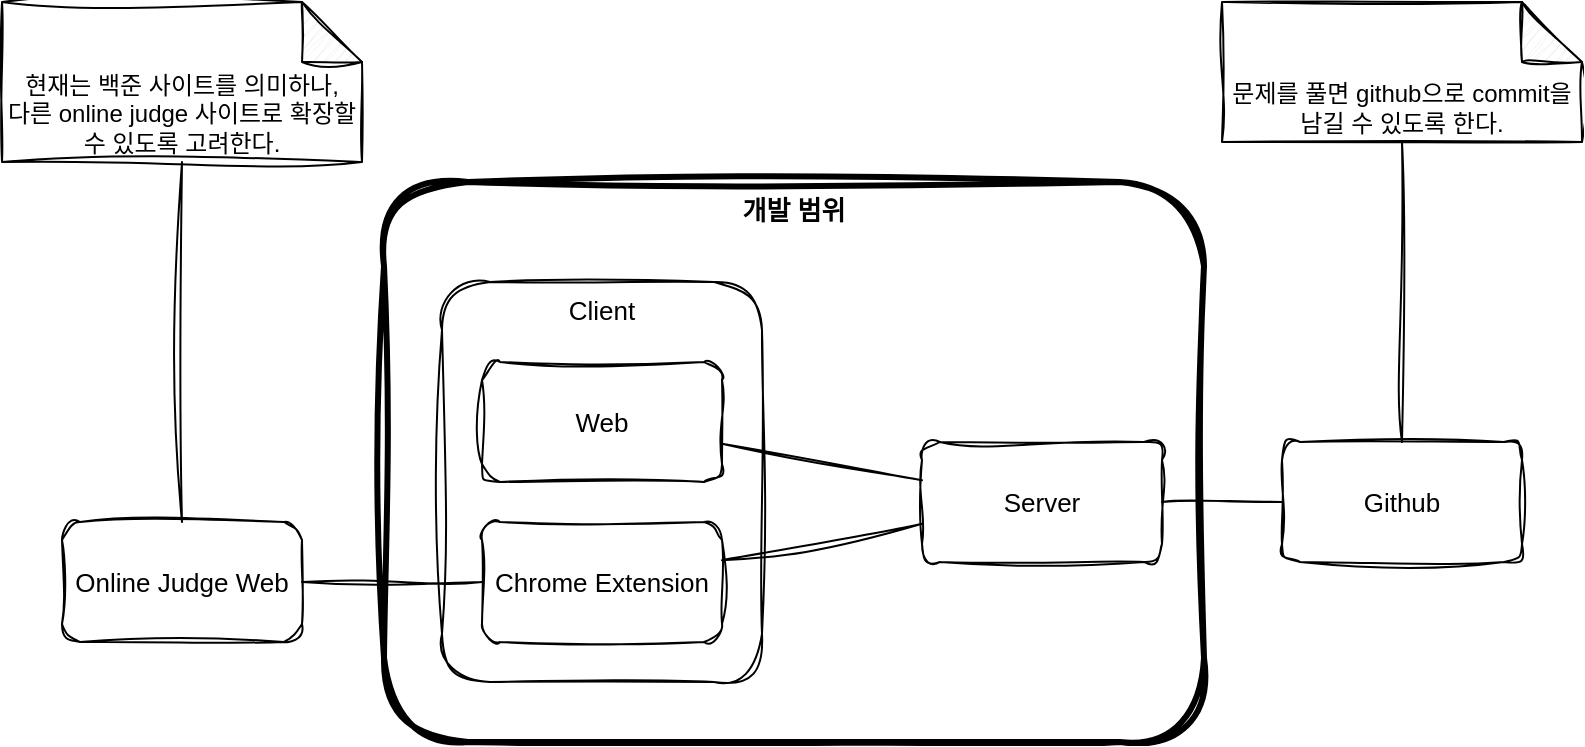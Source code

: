 <mxfile version="23.1.6" type="github">
  <diagram name="페이지-1" id="oW8P6AYW-4QuRP_qlzCb">
    <mxGraphModel dx="1434" dy="780" grid="1" gridSize="10" guides="1" tooltips="1" connect="1" arrows="1" fold="1" page="1" pageScale="1" pageWidth="827" pageHeight="1169" math="0" shadow="0">
      <root>
        <mxCell id="0" />
        <mxCell id="1" parent="0" />
        <mxCell id="CNDJ5HhhQ7eD_SKjAiTk-16" value="개발 범위" style="rounded=1;whiteSpace=wrap;html=1;verticalAlign=top;fontSize=13;fillColor=none;fontStyle=1;strokeWidth=3;labelBackgroundColor=none;shadow=0;sketch=1;curveFitting=1;jiggle=2;" vertex="1" parent="1">
          <mxGeometry x="210" y="120" width="410" height="280" as="geometry" />
        </mxCell>
        <mxCell id="CNDJ5HhhQ7eD_SKjAiTk-1" value="Client" style="rounded=1;whiteSpace=wrap;html=1;verticalAlign=top;fontSize=13;labelBackgroundColor=none;shadow=0;sketch=1;curveFitting=1;jiggle=2;" vertex="1" parent="1">
          <mxGeometry x="239" y="170" width="160" height="200" as="geometry" />
        </mxCell>
        <mxCell id="CNDJ5HhhQ7eD_SKjAiTk-2" value="Server" style="rounded=1;whiteSpace=wrap;html=1;fontSize=13;labelBackgroundColor=none;shadow=0;sketch=1;curveFitting=1;jiggle=2;" vertex="1" parent="1">
          <mxGeometry x="479" y="250" width="120" height="60" as="geometry" />
        </mxCell>
        <mxCell id="CNDJ5HhhQ7eD_SKjAiTk-3" value="Web" style="rounded=1;whiteSpace=wrap;html=1;fontSize=13;labelBackgroundColor=none;shadow=0;sketch=1;curveFitting=1;jiggle=2;" vertex="1" parent="1">
          <mxGeometry x="259" y="210" width="120" height="60" as="geometry" />
        </mxCell>
        <mxCell id="CNDJ5HhhQ7eD_SKjAiTk-4" value="Chrome Extension" style="rounded=1;whiteSpace=wrap;html=1;fontSize=13;labelBackgroundColor=none;shadow=0;sketch=1;curveFitting=1;jiggle=2;" vertex="1" parent="1">
          <mxGeometry x="259" y="290" width="120" height="60" as="geometry" />
        </mxCell>
        <mxCell id="CNDJ5HhhQ7eD_SKjAiTk-5" value="Online Judge Web" style="rounded=1;whiteSpace=wrap;html=1;fontSize=13;labelBackgroundColor=none;shadow=0;sketch=1;curveFitting=1;jiggle=2;" vertex="1" parent="1">
          <mxGeometry x="49" y="290" width="120" height="60" as="geometry" />
        </mxCell>
        <mxCell id="CNDJ5HhhQ7eD_SKjAiTk-6" value="" style="endArrow=none;html=1;rounded=1;fontSize=13;labelBackgroundColor=none;fontColor=default;shadow=0;sketch=1;curveFitting=1;jiggle=2;" edge="1" parent="1" source="CNDJ5HhhQ7eD_SKjAiTk-4" target="CNDJ5HhhQ7eD_SKjAiTk-5">
          <mxGeometry width="50" height="50" relative="1" as="geometry">
            <mxPoint x="359" y="330" as="sourcePoint" />
            <mxPoint x="409" y="280" as="targetPoint" />
          </mxGeometry>
        </mxCell>
        <mxCell id="CNDJ5HhhQ7eD_SKjAiTk-7" value="" style="endArrow=none;html=1;rounded=1;fontSize=13;labelBackgroundColor=none;fontColor=default;shadow=0;sketch=1;curveFitting=1;jiggle=2;" edge="1" parent="1" source="CNDJ5HhhQ7eD_SKjAiTk-4" target="CNDJ5HhhQ7eD_SKjAiTk-2">
          <mxGeometry width="50" height="50" relative="1" as="geometry">
            <mxPoint x="269" y="318" as="sourcePoint" />
            <mxPoint x="149" y="293" as="targetPoint" />
          </mxGeometry>
        </mxCell>
        <mxCell id="CNDJ5HhhQ7eD_SKjAiTk-8" value="" style="endArrow=none;html=1;rounded=1;fontSize=13;labelBackgroundColor=none;fontColor=default;shadow=0;sketch=1;curveFitting=1;jiggle=2;" edge="1" parent="1" source="CNDJ5HhhQ7eD_SKjAiTk-2" target="CNDJ5HhhQ7eD_SKjAiTk-3">
          <mxGeometry width="50" height="50" relative="1" as="geometry">
            <mxPoint x="389" y="316" as="sourcePoint" />
            <mxPoint x="489" y="294" as="targetPoint" />
          </mxGeometry>
        </mxCell>
        <mxCell id="CNDJ5HhhQ7eD_SKjAiTk-10" value="현재는 백준 사이트를 의미하나,&lt;br&gt;다른 online judge 사이트로 확장할 수 있도록 고려한다." style="shape=note;whiteSpace=wrap;html=1;backgroundOutline=1;darkOpacity=0.05;verticalAlign=bottom;rounded=1;labelBackgroundColor=none;shadow=0;sketch=1;curveFitting=1;jiggle=2;" vertex="1" parent="1">
          <mxGeometry x="19" y="30" width="180" height="80" as="geometry" />
        </mxCell>
        <mxCell id="CNDJ5HhhQ7eD_SKjAiTk-11" value="" style="endArrow=none;html=1;rounded=1;fontSize=13;labelBackgroundColor=none;fontColor=default;shadow=0;sketch=1;curveFitting=1;jiggle=2;" edge="1" parent="1" source="CNDJ5HhhQ7eD_SKjAiTk-5" target="CNDJ5HhhQ7eD_SKjAiTk-10">
          <mxGeometry width="50" height="50" relative="1" as="geometry">
            <mxPoint x="269" y="330" as="sourcePoint" />
            <mxPoint x="179" y="330" as="targetPoint" />
          </mxGeometry>
        </mxCell>
        <mxCell id="CNDJ5HhhQ7eD_SKjAiTk-12" value="Github" style="rounded=1;whiteSpace=wrap;html=1;fontSize=13;labelBackgroundColor=none;shadow=0;sketch=1;curveFitting=1;jiggle=2;" vertex="1" parent="1">
          <mxGeometry x="659" y="250" width="120" height="60" as="geometry" />
        </mxCell>
        <mxCell id="CNDJ5HhhQ7eD_SKjAiTk-13" value="" style="endArrow=none;html=1;rounded=1;fontSize=13;labelBackgroundColor=none;fontColor=default;shadow=0;sketch=1;curveFitting=1;jiggle=2;" edge="1" parent="1" source="CNDJ5HhhQ7eD_SKjAiTk-2" target="CNDJ5HhhQ7eD_SKjAiTk-12">
          <mxGeometry width="50" height="50" relative="1" as="geometry">
            <mxPoint x="389" y="319" as="sourcePoint" />
            <mxPoint x="489" y="301" as="targetPoint" />
          </mxGeometry>
        </mxCell>
        <mxCell id="CNDJ5HhhQ7eD_SKjAiTk-14" value="문제를 풀면 github으로 commit을 남길 수 있도록 한다." style="shape=note;whiteSpace=wrap;html=1;backgroundOutline=1;darkOpacity=0.05;verticalAlign=bottom;rounded=1;labelBackgroundColor=none;shadow=0;sketch=1;curveFitting=1;jiggle=2;" vertex="1" parent="1">
          <mxGeometry x="629" y="30" width="180" height="70" as="geometry" />
        </mxCell>
        <mxCell id="CNDJ5HhhQ7eD_SKjAiTk-15" value="" style="endArrow=none;html=1;rounded=1;fontSize=13;labelBackgroundColor=none;fontColor=default;shadow=0;sketch=1;curveFitting=1;jiggle=2;" edge="1" parent="1" source="CNDJ5HhhQ7eD_SKjAiTk-12" target="CNDJ5HhhQ7eD_SKjAiTk-14">
          <mxGeometry width="50" height="50" relative="1" as="geometry">
            <mxPoint x="119" y="300" as="sourcePoint" />
            <mxPoint x="119" y="120" as="targetPoint" />
          </mxGeometry>
        </mxCell>
      </root>
    </mxGraphModel>
  </diagram>
</mxfile>
